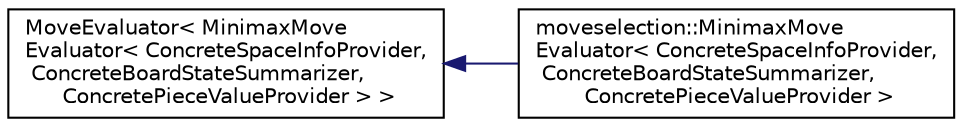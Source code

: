 digraph "Graphical Class Hierarchy"
{
 // LATEX_PDF_SIZE
  edge [fontname="Helvetica",fontsize="10",labelfontname="Helvetica",labelfontsize="10"];
  node [fontname="Helvetica",fontsize="10",shape=record];
  rankdir="LR";
  Node0 [label="MoveEvaluator\< MinimaxMove\lEvaluator\< ConcreteSpaceInfoProvider,\l ConcreteBoardStateSummarizer,\l ConcretePieceValueProvider \> \>",height=0.2,width=0.4,color="black", fillcolor="white", style="filled",URL="$classMoveEvaluator.html",tooltip=" "];
  Node0 -> Node1 [dir="back",color="midnightblue",fontsize="10",style="solid",fontname="Helvetica"];
  Node1 [label="moveselection::MinimaxMove\lEvaluator\< ConcreteSpaceInfoProvider,\l ConcreteBoardStateSummarizer,\l ConcretePieceValueProvider \>",height=0.2,width=0.4,color="black", fillcolor="white", style="filled",URL="$classmoveselection_1_1MinimaxMoveEvaluator.html",tooltip="Implements MoveEvaluator interface, and selects move::Move using Minimax algorithm; uses SpaceInfoPro..."];
}
